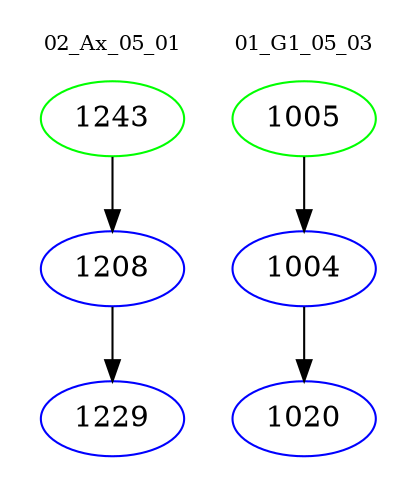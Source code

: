 digraph{
subgraph cluster_0 {
color = white
label = "02_Ax_05_01";
fontsize=10;
T0_1243 [label="1243", color="green"]
T0_1243 -> T0_1208 [color="black"]
T0_1208 [label="1208", color="blue"]
T0_1208 -> T0_1229 [color="black"]
T0_1229 [label="1229", color="blue"]
}
subgraph cluster_1 {
color = white
label = "01_G1_05_03";
fontsize=10;
T1_1005 [label="1005", color="green"]
T1_1005 -> T1_1004 [color="black"]
T1_1004 [label="1004", color="blue"]
T1_1004 -> T1_1020 [color="black"]
T1_1020 [label="1020", color="blue"]
}
}
